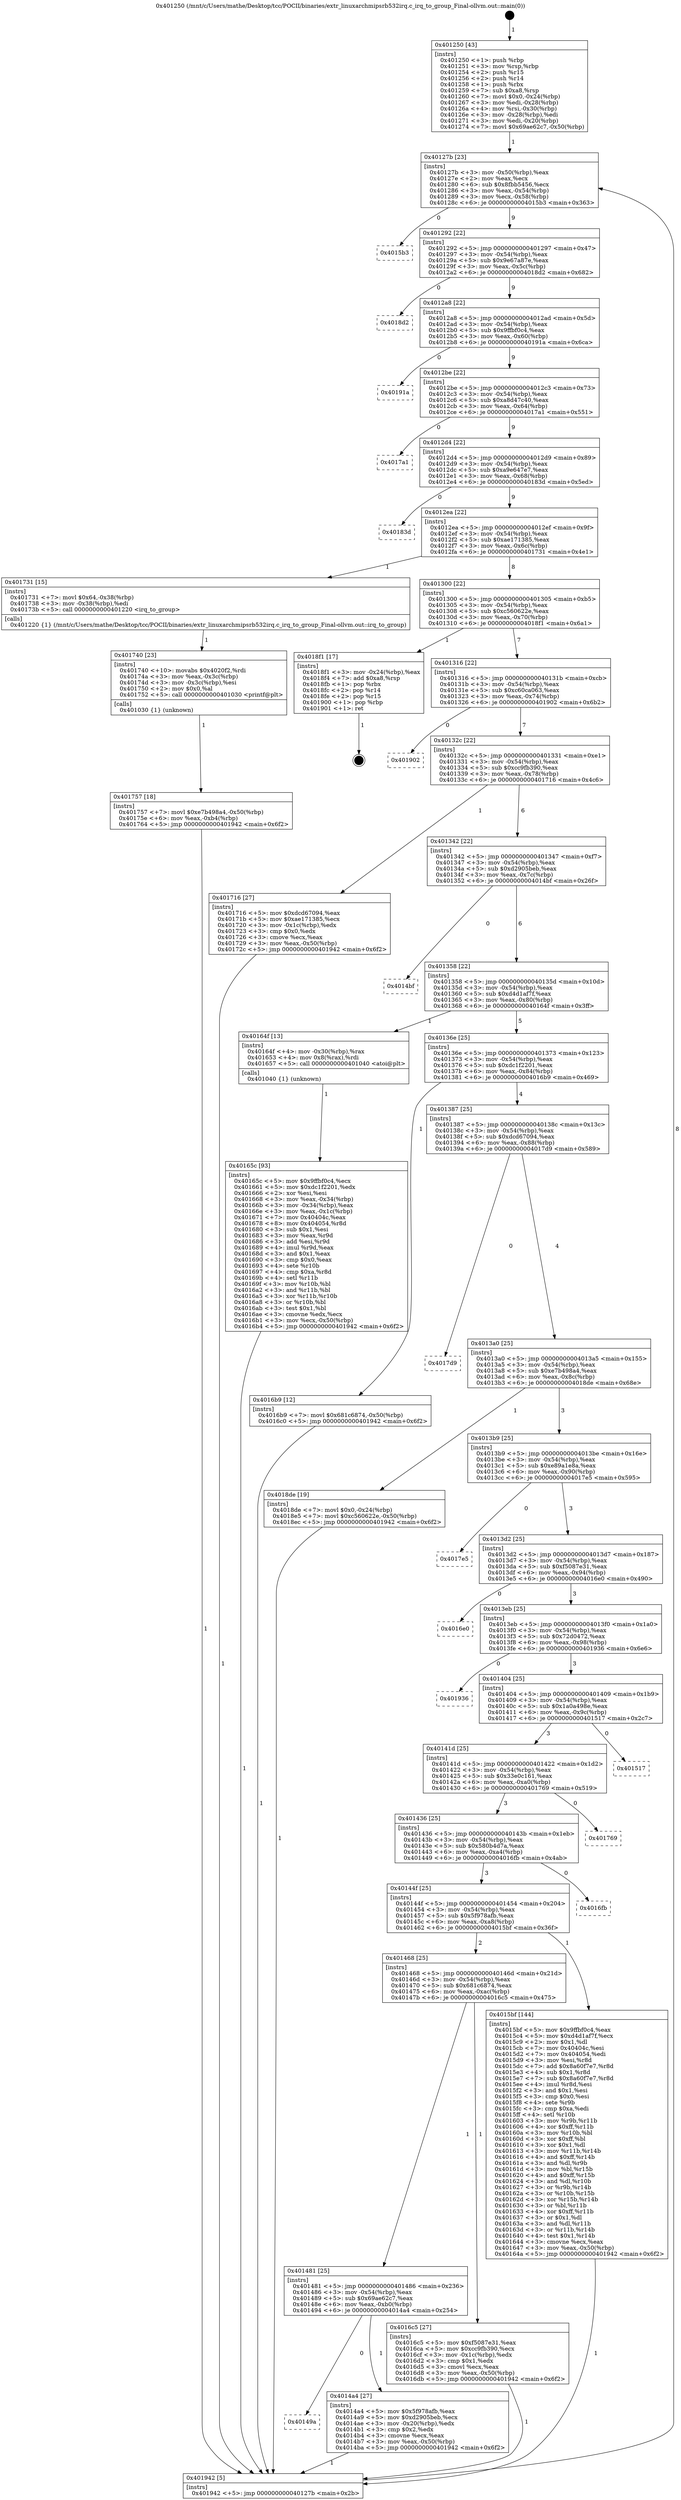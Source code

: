 digraph "0x401250" {
  label = "0x401250 (/mnt/c/Users/mathe/Desktop/tcc/POCII/binaries/extr_linuxarchmipsrb532irq.c_irq_to_group_Final-ollvm.out::main(0))"
  labelloc = "t"
  node[shape=record]

  Entry [label="",width=0.3,height=0.3,shape=circle,fillcolor=black,style=filled]
  "0x40127b" [label="{
     0x40127b [23]\l
     | [instrs]\l
     &nbsp;&nbsp;0x40127b \<+3\>: mov -0x50(%rbp),%eax\l
     &nbsp;&nbsp;0x40127e \<+2\>: mov %eax,%ecx\l
     &nbsp;&nbsp;0x401280 \<+6\>: sub $0x8fbb5456,%ecx\l
     &nbsp;&nbsp;0x401286 \<+3\>: mov %eax,-0x54(%rbp)\l
     &nbsp;&nbsp;0x401289 \<+3\>: mov %ecx,-0x58(%rbp)\l
     &nbsp;&nbsp;0x40128c \<+6\>: je 00000000004015b3 \<main+0x363\>\l
  }"]
  "0x4015b3" [label="{
     0x4015b3\l
  }", style=dashed]
  "0x401292" [label="{
     0x401292 [22]\l
     | [instrs]\l
     &nbsp;&nbsp;0x401292 \<+5\>: jmp 0000000000401297 \<main+0x47\>\l
     &nbsp;&nbsp;0x401297 \<+3\>: mov -0x54(%rbp),%eax\l
     &nbsp;&nbsp;0x40129a \<+5\>: sub $0x9e67a87e,%eax\l
     &nbsp;&nbsp;0x40129f \<+3\>: mov %eax,-0x5c(%rbp)\l
     &nbsp;&nbsp;0x4012a2 \<+6\>: je 00000000004018d2 \<main+0x682\>\l
  }"]
  Exit [label="",width=0.3,height=0.3,shape=circle,fillcolor=black,style=filled,peripheries=2]
  "0x4018d2" [label="{
     0x4018d2\l
  }", style=dashed]
  "0x4012a8" [label="{
     0x4012a8 [22]\l
     | [instrs]\l
     &nbsp;&nbsp;0x4012a8 \<+5\>: jmp 00000000004012ad \<main+0x5d\>\l
     &nbsp;&nbsp;0x4012ad \<+3\>: mov -0x54(%rbp),%eax\l
     &nbsp;&nbsp;0x4012b0 \<+5\>: sub $0x9ffbf0c4,%eax\l
     &nbsp;&nbsp;0x4012b5 \<+3\>: mov %eax,-0x60(%rbp)\l
     &nbsp;&nbsp;0x4012b8 \<+6\>: je 000000000040191a \<main+0x6ca\>\l
  }"]
  "0x401757" [label="{
     0x401757 [18]\l
     | [instrs]\l
     &nbsp;&nbsp;0x401757 \<+7\>: movl $0xe7b498a4,-0x50(%rbp)\l
     &nbsp;&nbsp;0x40175e \<+6\>: mov %eax,-0xb4(%rbp)\l
     &nbsp;&nbsp;0x401764 \<+5\>: jmp 0000000000401942 \<main+0x6f2\>\l
  }"]
  "0x40191a" [label="{
     0x40191a\l
  }", style=dashed]
  "0x4012be" [label="{
     0x4012be [22]\l
     | [instrs]\l
     &nbsp;&nbsp;0x4012be \<+5\>: jmp 00000000004012c3 \<main+0x73\>\l
     &nbsp;&nbsp;0x4012c3 \<+3\>: mov -0x54(%rbp),%eax\l
     &nbsp;&nbsp;0x4012c6 \<+5\>: sub $0xa8d47c40,%eax\l
     &nbsp;&nbsp;0x4012cb \<+3\>: mov %eax,-0x64(%rbp)\l
     &nbsp;&nbsp;0x4012ce \<+6\>: je 00000000004017a1 \<main+0x551\>\l
  }"]
  "0x401740" [label="{
     0x401740 [23]\l
     | [instrs]\l
     &nbsp;&nbsp;0x401740 \<+10\>: movabs $0x4020f2,%rdi\l
     &nbsp;&nbsp;0x40174a \<+3\>: mov %eax,-0x3c(%rbp)\l
     &nbsp;&nbsp;0x40174d \<+3\>: mov -0x3c(%rbp),%esi\l
     &nbsp;&nbsp;0x401750 \<+2\>: mov $0x0,%al\l
     &nbsp;&nbsp;0x401752 \<+5\>: call 0000000000401030 \<printf@plt\>\l
     | [calls]\l
     &nbsp;&nbsp;0x401030 \{1\} (unknown)\l
  }"]
  "0x4017a1" [label="{
     0x4017a1\l
  }", style=dashed]
  "0x4012d4" [label="{
     0x4012d4 [22]\l
     | [instrs]\l
     &nbsp;&nbsp;0x4012d4 \<+5\>: jmp 00000000004012d9 \<main+0x89\>\l
     &nbsp;&nbsp;0x4012d9 \<+3\>: mov -0x54(%rbp),%eax\l
     &nbsp;&nbsp;0x4012dc \<+5\>: sub $0xa9e647e7,%eax\l
     &nbsp;&nbsp;0x4012e1 \<+3\>: mov %eax,-0x68(%rbp)\l
     &nbsp;&nbsp;0x4012e4 \<+6\>: je 000000000040183d \<main+0x5ed\>\l
  }"]
  "0x40165c" [label="{
     0x40165c [93]\l
     | [instrs]\l
     &nbsp;&nbsp;0x40165c \<+5\>: mov $0x9ffbf0c4,%ecx\l
     &nbsp;&nbsp;0x401661 \<+5\>: mov $0xdc1f2201,%edx\l
     &nbsp;&nbsp;0x401666 \<+2\>: xor %esi,%esi\l
     &nbsp;&nbsp;0x401668 \<+3\>: mov %eax,-0x34(%rbp)\l
     &nbsp;&nbsp;0x40166b \<+3\>: mov -0x34(%rbp),%eax\l
     &nbsp;&nbsp;0x40166e \<+3\>: mov %eax,-0x1c(%rbp)\l
     &nbsp;&nbsp;0x401671 \<+7\>: mov 0x40404c,%eax\l
     &nbsp;&nbsp;0x401678 \<+8\>: mov 0x404054,%r8d\l
     &nbsp;&nbsp;0x401680 \<+3\>: sub $0x1,%esi\l
     &nbsp;&nbsp;0x401683 \<+3\>: mov %eax,%r9d\l
     &nbsp;&nbsp;0x401686 \<+3\>: add %esi,%r9d\l
     &nbsp;&nbsp;0x401689 \<+4\>: imul %r9d,%eax\l
     &nbsp;&nbsp;0x40168d \<+3\>: and $0x1,%eax\l
     &nbsp;&nbsp;0x401690 \<+3\>: cmp $0x0,%eax\l
     &nbsp;&nbsp;0x401693 \<+4\>: sete %r10b\l
     &nbsp;&nbsp;0x401697 \<+4\>: cmp $0xa,%r8d\l
     &nbsp;&nbsp;0x40169b \<+4\>: setl %r11b\l
     &nbsp;&nbsp;0x40169f \<+3\>: mov %r10b,%bl\l
     &nbsp;&nbsp;0x4016a2 \<+3\>: and %r11b,%bl\l
     &nbsp;&nbsp;0x4016a5 \<+3\>: xor %r11b,%r10b\l
     &nbsp;&nbsp;0x4016a8 \<+3\>: or %r10b,%bl\l
     &nbsp;&nbsp;0x4016ab \<+3\>: test $0x1,%bl\l
     &nbsp;&nbsp;0x4016ae \<+3\>: cmovne %edx,%ecx\l
     &nbsp;&nbsp;0x4016b1 \<+3\>: mov %ecx,-0x50(%rbp)\l
     &nbsp;&nbsp;0x4016b4 \<+5\>: jmp 0000000000401942 \<main+0x6f2\>\l
  }"]
  "0x40183d" [label="{
     0x40183d\l
  }", style=dashed]
  "0x4012ea" [label="{
     0x4012ea [22]\l
     | [instrs]\l
     &nbsp;&nbsp;0x4012ea \<+5\>: jmp 00000000004012ef \<main+0x9f\>\l
     &nbsp;&nbsp;0x4012ef \<+3\>: mov -0x54(%rbp),%eax\l
     &nbsp;&nbsp;0x4012f2 \<+5\>: sub $0xae171385,%eax\l
     &nbsp;&nbsp;0x4012f7 \<+3\>: mov %eax,-0x6c(%rbp)\l
     &nbsp;&nbsp;0x4012fa \<+6\>: je 0000000000401731 \<main+0x4e1\>\l
  }"]
  "0x401250" [label="{
     0x401250 [43]\l
     | [instrs]\l
     &nbsp;&nbsp;0x401250 \<+1\>: push %rbp\l
     &nbsp;&nbsp;0x401251 \<+3\>: mov %rsp,%rbp\l
     &nbsp;&nbsp;0x401254 \<+2\>: push %r15\l
     &nbsp;&nbsp;0x401256 \<+2\>: push %r14\l
     &nbsp;&nbsp;0x401258 \<+1\>: push %rbx\l
     &nbsp;&nbsp;0x401259 \<+7\>: sub $0xa8,%rsp\l
     &nbsp;&nbsp;0x401260 \<+7\>: movl $0x0,-0x24(%rbp)\l
     &nbsp;&nbsp;0x401267 \<+3\>: mov %edi,-0x28(%rbp)\l
     &nbsp;&nbsp;0x40126a \<+4\>: mov %rsi,-0x30(%rbp)\l
     &nbsp;&nbsp;0x40126e \<+3\>: mov -0x28(%rbp),%edi\l
     &nbsp;&nbsp;0x401271 \<+3\>: mov %edi,-0x20(%rbp)\l
     &nbsp;&nbsp;0x401274 \<+7\>: movl $0x69ae62c7,-0x50(%rbp)\l
  }"]
  "0x401731" [label="{
     0x401731 [15]\l
     | [instrs]\l
     &nbsp;&nbsp;0x401731 \<+7\>: movl $0x64,-0x38(%rbp)\l
     &nbsp;&nbsp;0x401738 \<+3\>: mov -0x38(%rbp),%edi\l
     &nbsp;&nbsp;0x40173b \<+5\>: call 0000000000401220 \<irq_to_group\>\l
     | [calls]\l
     &nbsp;&nbsp;0x401220 \{1\} (/mnt/c/Users/mathe/Desktop/tcc/POCII/binaries/extr_linuxarchmipsrb532irq.c_irq_to_group_Final-ollvm.out::irq_to_group)\l
  }"]
  "0x401300" [label="{
     0x401300 [22]\l
     | [instrs]\l
     &nbsp;&nbsp;0x401300 \<+5\>: jmp 0000000000401305 \<main+0xb5\>\l
     &nbsp;&nbsp;0x401305 \<+3\>: mov -0x54(%rbp),%eax\l
     &nbsp;&nbsp;0x401308 \<+5\>: sub $0xc560622e,%eax\l
     &nbsp;&nbsp;0x40130d \<+3\>: mov %eax,-0x70(%rbp)\l
     &nbsp;&nbsp;0x401310 \<+6\>: je 00000000004018f1 \<main+0x6a1\>\l
  }"]
  "0x401942" [label="{
     0x401942 [5]\l
     | [instrs]\l
     &nbsp;&nbsp;0x401942 \<+5\>: jmp 000000000040127b \<main+0x2b\>\l
  }"]
  "0x4018f1" [label="{
     0x4018f1 [17]\l
     | [instrs]\l
     &nbsp;&nbsp;0x4018f1 \<+3\>: mov -0x24(%rbp),%eax\l
     &nbsp;&nbsp;0x4018f4 \<+7\>: add $0xa8,%rsp\l
     &nbsp;&nbsp;0x4018fb \<+1\>: pop %rbx\l
     &nbsp;&nbsp;0x4018fc \<+2\>: pop %r14\l
     &nbsp;&nbsp;0x4018fe \<+2\>: pop %r15\l
     &nbsp;&nbsp;0x401900 \<+1\>: pop %rbp\l
     &nbsp;&nbsp;0x401901 \<+1\>: ret\l
  }"]
  "0x401316" [label="{
     0x401316 [22]\l
     | [instrs]\l
     &nbsp;&nbsp;0x401316 \<+5\>: jmp 000000000040131b \<main+0xcb\>\l
     &nbsp;&nbsp;0x40131b \<+3\>: mov -0x54(%rbp),%eax\l
     &nbsp;&nbsp;0x40131e \<+5\>: sub $0xc60ca063,%eax\l
     &nbsp;&nbsp;0x401323 \<+3\>: mov %eax,-0x74(%rbp)\l
     &nbsp;&nbsp;0x401326 \<+6\>: je 0000000000401902 \<main+0x6b2\>\l
  }"]
  "0x40149a" [label="{
     0x40149a\l
  }", style=dashed]
  "0x401902" [label="{
     0x401902\l
  }", style=dashed]
  "0x40132c" [label="{
     0x40132c [22]\l
     | [instrs]\l
     &nbsp;&nbsp;0x40132c \<+5\>: jmp 0000000000401331 \<main+0xe1\>\l
     &nbsp;&nbsp;0x401331 \<+3\>: mov -0x54(%rbp),%eax\l
     &nbsp;&nbsp;0x401334 \<+5\>: sub $0xcc9fb390,%eax\l
     &nbsp;&nbsp;0x401339 \<+3\>: mov %eax,-0x78(%rbp)\l
     &nbsp;&nbsp;0x40133c \<+6\>: je 0000000000401716 \<main+0x4c6\>\l
  }"]
  "0x4014a4" [label="{
     0x4014a4 [27]\l
     | [instrs]\l
     &nbsp;&nbsp;0x4014a4 \<+5\>: mov $0x5f978afb,%eax\l
     &nbsp;&nbsp;0x4014a9 \<+5\>: mov $0xd2905beb,%ecx\l
     &nbsp;&nbsp;0x4014ae \<+3\>: mov -0x20(%rbp),%edx\l
     &nbsp;&nbsp;0x4014b1 \<+3\>: cmp $0x2,%edx\l
     &nbsp;&nbsp;0x4014b4 \<+3\>: cmovne %ecx,%eax\l
     &nbsp;&nbsp;0x4014b7 \<+3\>: mov %eax,-0x50(%rbp)\l
     &nbsp;&nbsp;0x4014ba \<+5\>: jmp 0000000000401942 \<main+0x6f2\>\l
  }"]
  "0x401716" [label="{
     0x401716 [27]\l
     | [instrs]\l
     &nbsp;&nbsp;0x401716 \<+5\>: mov $0xdcd67094,%eax\l
     &nbsp;&nbsp;0x40171b \<+5\>: mov $0xae171385,%ecx\l
     &nbsp;&nbsp;0x401720 \<+3\>: mov -0x1c(%rbp),%edx\l
     &nbsp;&nbsp;0x401723 \<+3\>: cmp $0x0,%edx\l
     &nbsp;&nbsp;0x401726 \<+3\>: cmove %ecx,%eax\l
     &nbsp;&nbsp;0x401729 \<+3\>: mov %eax,-0x50(%rbp)\l
     &nbsp;&nbsp;0x40172c \<+5\>: jmp 0000000000401942 \<main+0x6f2\>\l
  }"]
  "0x401342" [label="{
     0x401342 [22]\l
     | [instrs]\l
     &nbsp;&nbsp;0x401342 \<+5\>: jmp 0000000000401347 \<main+0xf7\>\l
     &nbsp;&nbsp;0x401347 \<+3\>: mov -0x54(%rbp),%eax\l
     &nbsp;&nbsp;0x40134a \<+5\>: sub $0xd2905beb,%eax\l
     &nbsp;&nbsp;0x40134f \<+3\>: mov %eax,-0x7c(%rbp)\l
     &nbsp;&nbsp;0x401352 \<+6\>: je 00000000004014bf \<main+0x26f\>\l
  }"]
  "0x401481" [label="{
     0x401481 [25]\l
     | [instrs]\l
     &nbsp;&nbsp;0x401481 \<+5\>: jmp 0000000000401486 \<main+0x236\>\l
     &nbsp;&nbsp;0x401486 \<+3\>: mov -0x54(%rbp),%eax\l
     &nbsp;&nbsp;0x401489 \<+5\>: sub $0x69ae62c7,%eax\l
     &nbsp;&nbsp;0x40148e \<+6\>: mov %eax,-0xb0(%rbp)\l
     &nbsp;&nbsp;0x401494 \<+6\>: je 00000000004014a4 \<main+0x254\>\l
  }"]
  "0x4014bf" [label="{
     0x4014bf\l
  }", style=dashed]
  "0x401358" [label="{
     0x401358 [22]\l
     | [instrs]\l
     &nbsp;&nbsp;0x401358 \<+5\>: jmp 000000000040135d \<main+0x10d\>\l
     &nbsp;&nbsp;0x40135d \<+3\>: mov -0x54(%rbp),%eax\l
     &nbsp;&nbsp;0x401360 \<+5\>: sub $0xd4d1af7f,%eax\l
     &nbsp;&nbsp;0x401365 \<+3\>: mov %eax,-0x80(%rbp)\l
     &nbsp;&nbsp;0x401368 \<+6\>: je 000000000040164f \<main+0x3ff\>\l
  }"]
  "0x4016c5" [label="{
     0x4016c5 [27]\l
     | [instrs]\l
     &nbsp;&nbsp;0x4016c5 \<+5\>: mov $0xf5087e31,%eax\l
     &nbsp;&nbsp;0x4016ca \<+5\>: mov $0xcc9fb390,%ecx\l
     &nbsp;&nbsp;0x4016cf \<+3\>: mov -0x1c(%rbp),%edx\l
     &nbsp;&nbsp;0x4016d2 \<+3\>: cmp $0x1,%edx\l
     &nbsp;&nbsp;0x4016d5 \<+3\>: cmovl %ecx,%eax\l
     &nbsp;&nbsp;0x4016d8 \<+3\>: mov %eax,-0x50(%rbp)\l
     &nbsp;&nbsp;0x4016db \<+5\>: jmp 0000000000401942 \<main+0x6f2\>\l
  }"]
  "0x40164f" [label="{
     0x40164f [13]\l
     | [instrs]\l
     &nbsp;&nbsp;0x40164f \<+4\>: mov -0x30(%rbp),%rax\l
     &nbsp;&nbsp;0x401653 \<+4\>: mov 0x8(%rax),%rdi\l
     &nbsp;&nbsp;0x401657 \<+5\>: call 0000000000401040 \<atoi@plt\>\l
     | [calls]\l
     &nbsp;&nbsp;0x401040 \{1\} (unknown)\l
  }"]
  "0x40136e" [label="{
     0x40136e [25]\l
     | [instrs]\l
     &nbsp;&nbsp;0x40136e \<+5\>: jmp 0000000000401373 \<main+0x123\>\l
     &nbsp;&nbsp;0x401373 \<+3\>: mov -0x54(%rbp),%eax\l
     &nbsp;&nbsp;0x401376 \<+5\>: sub $0xdc1f2201,%eax\l
     &nbsp;&nbsp;0x40137b \<+6\>: mov %eax,-0x84(%rbp)\l
     &nbsp;&nbsp;0x401381 \<+6\>: je 00000000004016b9 \<main+0x469\>\l
  }"]
  "0x401468" [label="{
     0x401468 [25]\l
     | [instrs]\l
     &nbsp;&nbsp;0x401468 \<+5\>: jmp 000000000040146d \<main+0x21d\>\l
     &nbsp;&nbsp;0x40146d \<+3\>: mov -0x54(%rbp),%eax\l
     &nbsp;&nbsp;0x401470 \<+5\>: sub $0x681c6874,%eax\l
     &nbsp;&nbsp;0x401475 \<+6\>: mov %eax,-0xac(%rbp)\l
     &nbsp;&nbsp;0x40147b \<+6\>: je 00000000004016c5 \<main+0x475\>\l
  }"]
  "0x4016b9" [label="{
     0x4016b9 [12]\l
     | [instrs]\l
     &nbsp;&nbsp;0x4016b9 \<+7\>: movl $0x681c6874,-0x50(%rbp)\l
     &nbsp;&nbsp;0x4016c0 \<+5\>: jmp 0000000000401942 \<main+0x6f2\>\l
  }"]
  "0x401387" [label="{
     0x401387 [25]\l
     | [instrs]\l
     &nbsp;&nbsp;0x401387 \<+5\>: jmp 000000000040138c \<main+0x13c\>\l
     &nbsp;&nbsp;0x40138c \<+3\>: mov -0x54(%rbp),%eax\l
     &nbsp;&nbsp;0x40138f \<+5\>: sub $0xdcd67094,%eax\l
     &nbsp;&nbsp;0x401394 \<+6\>: mov %eax,-0x88(%rbp)\l
     &nbsp;&nbsp;0x40139a \<+6\>: je 00000000004017d9 \<main+0x589\>\l
  }"]
  "0x4015bf" [label="{
     0x4015bf [144]\l
     | [instrs]\l
     &nbsp;&nbsp;0x4015bf \<+5\>: mov $0x9ffbf0c4,%eax\l
     &nbsp;&nbsp;0x4015c4 \<+5\>: mov $0xd4d1af7f,%ecx\l
     &nbsp;&nbsp;0x4015c9 \<+2\>: mov $0x1,%dl\l
     &nbsp;&nbsp;0x4015cb \<+7\>: mov 0x40404c,%esi\l
     &nbsp;&nbsp;0x4015d2 \<+7\>: mov 0x404054,%edi\l
     &nbsp;&nbsp;0x4015d9 \<+3\>: mov %esi,%r8d\l
     &nbsp;&nbsp;0x4015dc \<+7\>: add $0x8a60f7e7,%r8d\l
     &nbsp;&nbsp;0x4015e3 \<+4\>: sub $0x1,%r8d\l
     &nbsp;&nbsp;0x4015e7 \<+7\>: sub $0x8a60f7e7,%r8d\l
     &nbsp;&nbsp;0x4015ee \<+4\>: imul %r8d,%esi\l
     &nbsp;&nbsp;0x4015f2 \<+3\>: and $0x1,%esi\l
     &nbsp;&nbsp;0x4015f5 \<+3\>: cmp $0x0,%esi\l
     &nbsp;&nbsp;0x4015f8 \<+4\>: sete %r9b\l
     &nbsp;&nbsp;0x4015fc \<+3\>: cmp $0xa,%edi\l
     &nbsp;&nbsp;0x4015ff \<+4\>: setl %r10b\l
     &nbsp;&nbsp;0x401603 \<+3\>: mov %r9b,%r11b\l
     &nbsp;&nbsp;0x401606 \<+4\>: xor $0xff,%r11b\l
     &nbsp;&nbsp;0x40160a \<+3\>: mov %r10b,%bl\l
     &nbsp;&nbsp;0x40160d \<+3\>: xor $0xff,%bl\l
     &nbsp;&nbsp;0x401610 \<+3\>: xor $0x1,%dl\l
     &nbsp;&nbsp;0x401613 \<+3\>: mov %r11b,%r14b\l
     &nbsp;&nbsp;0x401616 \<+4\>: and $0xff,%r14b\l
     &nbsp;&nbsp;0x40161a \<+3\>: and %dl,%r9b\l
     &nbsp;&nbsp;0x40161d \<+3\>: mov %bl,%r15b\l
     &nbsp;&nbsp;0x401620 \<+4\>: and $0xff,%r15b\l
     &nbsp;&nbsp;0x401624 \<+3\>: and %dl,%r10b\l
     &nbsp;&nbsp;0x401627 \<+3\>: or %r9b,%r14b\l
     &nbsp;&nbsp;0x40162a \<+3\>: or %r10b,%r15b\l
     &nbsp;&nbsp;0x40162d \<+3\>: xor %r15b,%r14b\l
     &nbsp;&nbsp;0x401630 \<+3\>: or %bl,%r11b\l
     &nbsp;&nbsp;0x401633 \<+4\>: xor $0xff,%r11b\l
     &nbsp;&nbsp;0x401637 \<+3\>: or $0x1,%dl\l
     &nbsp;&nbsp;0x40163a \<+3\>: and %dl,%r11b\l
     &nbsp;&nbsp;0x40163d \<+3\>: or %r11b,%r14b\l
     &nbsp;&nbsp;0x401640 \<+4\>: test $0x1,%r14b\l
     &nbsp;&nbsp;0x401644 \<+3\>: cmovne %ecx,%eax\l
     &nbsp;&nbsp;0x401647 \<+3\>: mov %eax,-0x50(%rbp)\l
     &nbsp;&nbsp;0x40164a \<+5\>: jmp 0000000000401942 \<main+0x6f2\>\l
  }"]
  "0x4017d9" [label="{
     0x4017d9\l
  }", style=dashed]
  "0x4013a0" [label="{
     0x4013a0 [25]\l
     | [instrs]\l
     &nbsp;&nbsp;0x4013a0 \<+5\>: jmp 00000000004013a5 \<main+0x155\>\l
     &nbsp;&nbsp;0x4013a5 \<+3\>: mov -0x54(%rbp),%eax\l
     &nbsp;&nbsp;0x4013a8 \<+5\>: sub $0xe7b498a4,%eax\l
     &nbsp;&nbsp;0x4013ad \<+6\>: mov %eax,-0x8c(%rbp)\l
     &nbsp;&nbsp;0x4013b3 \<+6\>: je 00000000004018de \<main+0x68e\>\l
  }"]
  "0x40144f" [label="{
     0x40144f [25]\l
     | [instrs]\l
     &nbsp;&nbsp;0x40144f \<+5\>: jmp 0000000000401454 \<main+0x204\>\l
     &nbsp;&nbsp;0x401454 \<+3\>: mov -0x54(%rbp),%eax\l
     &nbsp;&nbsp;0x401457 \<+5\>: sub $0x5f978afb,%eax\l
     &nbsp;&nbsp;0x40145c \<+6\>: mov %eax,-0xa8(%rbp)\l
     &nbsp;&nbsp;0x401462 \<+6\>: je 00000000004015bf \<main+0x36f\>\l
  }"]
  "0x4018de" [label="{
     0x4018de [19]\l
     | [instrs]\l
     &nbsp;&nbsp;0x4018de \<+7\>: movl $0x0,-0x24(%rbp)\l
     &nbsp;&nbsp;0x4018e5 \<+7\>: movl $0xc560622e,-0x50(%rbp)\l
     &nbsp;&nbsp;0x4018ec \<+5\>: jmp 0000000000401942 \<main+0x6f2\>\l
  }"]
  "0x4013b9" [label="{
     0x4013b9 [25]\l
     | [instrs]\l
     &nbsp;&nbsp;0x4013b9 \<+5\>: jmp 00000000004013be \<main+0x16e\>\l
     &nbsp;&nbsp;0x4013be \<+3\>: mov -0x54(%rbp),%eax\l
     &nbsp;&nbsp;0x4013c1 \<+5\>: sub $0xe89a1e8a,%eax\l
     &nbsp;&nbsp;0x4013c6 \<+6\>: mov %eax,-0x90(%rbp)\l
     &nbsp;&nbsp;0x4013cc \<+6\>: je 00000000004017e5 \<main+0x595\>\l
  }"]
  "0x4016fb" [label="{
     0x4016fb\l
  }", style=dashed]
  "0x4017e5" [label="{
     0x4017e5\l
  }", style=dashed]
  "0x4013d2" [label="{
     0x4013d2 [25]\l
     | [instrs]\l
     &nbsp;&nbsp;0x4013d2 \<+5\>: jmp 00000000004013d7 \<main+0x187\>\l
     &nbsp;&nbsp;0x4013d7 \<+3\>: mov -0x54(%rbp),%eax\l
     &nbsp;&nbsp;0x4013da \<+5\>: sub $0xf5087e31,%eax\l
     &nbsp;&nbsp;0x4013df \<+6\>: mov %eax,-0x94(%rbp)\l
     &nbsp;&nbsp;0x4013e5 \<+6\>: je 00000000004016e0 \<main+0x490\>\l
  }"]
  "0x401436" [label="{
     0x401436 [25]\l
     | [instrs]\l
     &nbsp;&nbsp;0x401436 \<+5\>: jmp 000000000040143b \<main+0x1eb\>\l
     &nbsp;&nbsp;0x40143b \<+3\>: mov -0x54(%rbp),%eax\l
     &nbsp;&nbsp;0x40143e \<+5\>: sub $0x580b4d7a,%eax\l
     &nbsp;&nbsp;0x401443 \<+6\>: mov %eax,-0xa4(%rbp)\l
     &nbsp;&nbsp;0x401449 \<+6\>: je 00000000004016fb \<main+0x4ab\>\l
  }"]
  "0x4016e0" [label="{
     0x4016e0\l
  }", style=dashed]
  "0x4013eb" [label="{
     0x4013eb [25]\l
     | [instrs]\l
     &nbsp;&nbsp;0x4013eb \<+5\>: jmp 00000000004013f0 \<main+0x1a0\>\l
     &nbsp;&nbsp;0x4013f0 \<+3\>: mov -0x54(%rbp),%eax\l
     &nbsp;&nbsp;0x4013f3 \<+5\>: sub $0x72d0472,%eax\l
     &nbsp;&nbsp;0x4013f8 \<+6\>: mov %eax,-0x98(%rbp)\l
     &nbsp;&nbsp;0x4013fe \<+6\>: je 0000000000401936 \<main+0x6e6\>\l
  }"]
  "0x401769" [label="{
     0x401769\l
  }", style=dashed]
  "0x401936" [label="{
     0x401936\l
  }", style=dashed]
  "0x401404" [label="{
     0x401404 [25]\l
     | [instrs]\l
     &nbsp;&nbsp;0x401404 \<+5\>: jmp 0000000000401409 \<main+0x1b9\>\l
     &nbsp;&nbsp;0x401409 \<+3\>: mov -0x54(%rbp),%eax\l
     &nbsp;&nbsp;0x40140c \<+5\>: sub $0x1a0a498e,%eax\l
     &nbsp;&nbsp;0x401411 \<+6\>: mov %eax,-0x9c(%rbp)\l
     &nbsp;&nbsp;0x401417 \<+6\>: je 0000000000401517 \<main+0x2c7\>\l
  }"]
  "0x40141d" [label="{
     0x40141d [25]\l
     | [instrs]\l
     &nbsp;&nbsp;0x40141d \<+5\>: jmp 0000000000401422 \<main+0x1d2\>\l
     &nbsp;&nbsp;0x401422 \<+3\>: mov -0x54(%rbp),%eax\l
     &nbsp;&nbsp;0x401425 \<+5\>: sub $0x33e0c161,%eax\l
     &nbsp;&nbsp;0x40142a \<+6\>: mov %eax,-0xa0(%rbp)\l
     &nbsp;&nbsp;0x401430 \<+6\>: je 0000000000401769 \<main+0x519\>\l
  }"]
  "0x401517" [label="{
     0x401517\l
  }", style=dashed]
  Entry -> "0x401250" [label=" 1"]
  "0x40127b" -> "0x4015b3" [label=" 0"]
  "0x40127b" -> "0x401292" [label=" 9"]
  "0x4018f1" -> Exit [label=" 1"]
  "0x401292" -> "0x4018d2" [label=" 0"]
  "0x401292" -> "0x4012a8" [label=" 9"]
  "0x4018de" -> "0x401942" [label=" 1"]
  "0x4012a8" -> "0x40191a" [label=" 0"]
  "0x4012a8" -> "0x4012be" [label=" 9"]
  "0x401757" -> "0x401942" [label=" 1"]
  "0x4012be" -> "0x4017a1" [label=" 0"]
  "0x4012be" -> "0x4012d4" [label=" 9"]
  "0x401740" -> "0x401757" [label=" 1"]
  "0x4012d4" -> "0x40183d" [label=" 0"]
  "0x4012d4" -> "0x4012ea" [label=" 9"]
  "0x401731" -> "0x401740" [label=" 1"]
  "0x4012ea" -> "0x401731" [label=" 1"]
  "0x4012ea" -> "0x401300" [label=" 8"]
  "0x401716" -> "0x401942" [label=" 1"]
  "0x401300" -> "0x4018f1" [label=" 1"]
  "0x401300" -> "0x401316" [label=" 7"]
  "0x4016c5" -> "0x401942" [label=" 1"]
  "0x401316" -> "0x401902" [label=" 0"]
  "0x401316" -> "0x40132c" [label=" 7"]
  "0x4016b9" -> "0x401942" [label=" 1"]
  "0x40132c" -> "0x401716" [label=" 1"]
  "0x40132c" -> "0x401342" [label=" 6"]
  "0x40165c" -> "0x401942" [label=" 1"]
  "0x401342" -> "0x4014bf" [label=" 0"]
  "0x401342" -> "0x401358" [label=" 6"]
  "0x4015bf" -> "0x401942" [label=" 1"]
  "0x401358" -> "0x40164f" [label=" 1"]
  "0x401358" -> "0x40136e" [label=" 5"]
  "0x401942" -> "0x40127b" [label=" 8"]
  "0x40136e" -> "0x4016b9" [label=" 1"]
  "0x40136e" -> "0x401387" [label=" 4"]
  "0x4014a4" -> "0x401942" [label=" 1"]
  "0x401387" -> "0x4017d9" [label=" 0"]
  "0x401387" -> "0x4013a0" [label=" 4"]
  "0x401481" -> "0x40149a" [label=" 0"]
  "0x4013a0" -> "0x4018de" [label=" 1"]
  "0x4013a0" -> "0x4013b9" [label=" 3"]
  "0x40164f" -> "0x40165c" [label=" 1"]
  "0x4013b9" -> "0x4017e5" [label=" 0"]
  "0x4013b9" -> "0x4013d2" [label=" 3"]
  "0x401468" -> "0x401481" [label=" 1"]
  "0x4013d2" -> "0x4016e0" [label=" 0"]
  "0x4013d2" -> "0x4013eb" [label=" 3"]
  "0x401250" -> "0x40127b" [label=" 1"]
  "0x4013eb" -> "0x401936" [label=" 0"]
  "0x4013eb" -> "0x401404" [label=" 3"]
  "0x40144f" -> "0x401468" [label=" 2"]
  "0x401404" -> "0x401517" [label=" 0"]
  "0x401404" -> "0x40141d" [label=" 3"]
  "0x40144f" -> "0x4015bf" [label=" 1"]
  "0x40141d" -> "0x401769" [label=" 0"]
  "0x40141d" -> "0x401436" [label=" 3"]
  "0x401468" -> "0x4016c5" [label=" 1"]
  "0x401436" -> "0x4016fb" [label=" 0"]
  "0x401436" -> "0x40144f" [label=" 3"]
  "0x401481" -> "0x4014a4" [label=" 1"]
}
